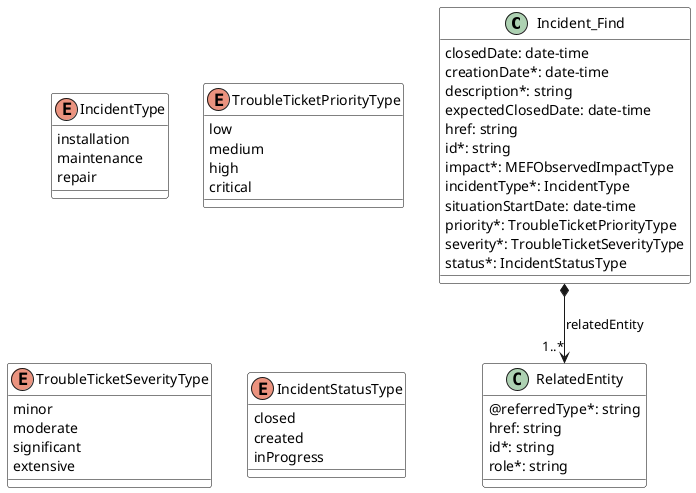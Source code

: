 @startuml
skinparam {
    ClassBackgroundColor White
    ClassBorderColor Black
}

class Incident_Find {

    closedDate: date-time
    creationDate*: date-time
    description*: string
    expectedClosedDate: date-time
    href: string
    id*: string
    impact*: MEFObservedImpactType
    incidentType*: IncidentType
    situationStartDate: date-time
    priority*: TroubleTicketPriorityType
    severity*: TroubleTicketSeverityType
    status*: IncidentStatusType
}
Incident_Find *-->"1..*" RelatedEntity : relatedEntity


class RelatedEntity {

    @referredType*: string
    href: string
    id*: string
    role*: string
}


enum IncidentType {

    installation
    maintenance
    repair
}

enum TroubleTicketPriorityType {

    low
    medium
    high
    critical
}
enum TroubleTicketSeverityType {

    minor
    moderate
    significant
    extensive
}
enum IncidentStatusType {

    closed
    created
    inProgress
}

@enduml
